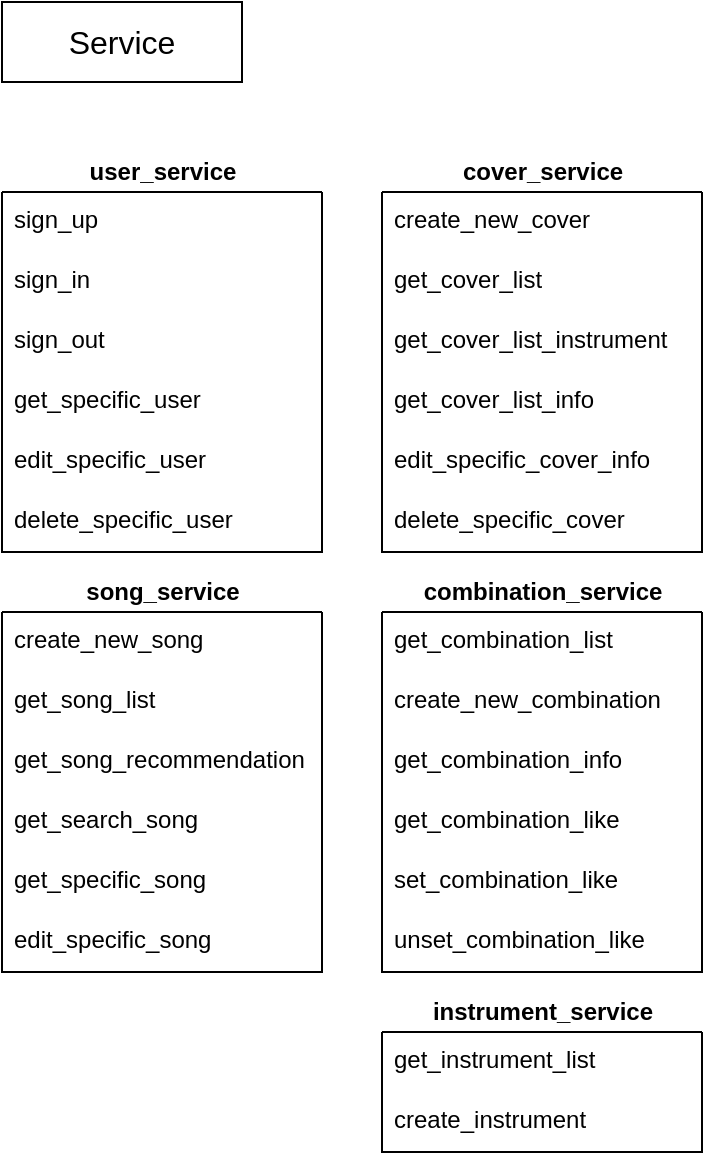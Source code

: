 <mxfile>
    <diagram id="yxfAynj5KHn1HwAmodsz" name="Page-1">
        <mxGraphModel dx="652" dy="929" grid="1" gridSize="10" guides="1" tooltips="1" connect="1" arrows="1" fold="1" page="1" pageScale="1" pageWidth="827" pageHeight="1169" math="0" shadow="0">
            <root>
                <mxCell id="0"/>
                <mxCell id="1" parent="0"/>
                <mxCell id="527" value="&lt;font style=&quot;font-size: 16px&quot;&gt;Service&lt;/font&gt;" style="whiteSpace=wrap;html=1;" parent="1" vertex="1">
                    <mxGeometry x="50" y="85" width="120" height="40" as="geometry"/>
                </mxCell>
                <mxCell id="528" value="&lt;b&gt;cover_service&lt;/b&gt;" style="text;html=1;align=center;verticalAlign=middle;resizable=0;points=[];autosize=1;strokeColor=none;" parent="1" vertex="1">
                    <mxGeometry x="270" y="160" width="100" height="20" as="geometry"/>
                </mxCell>
                <mxCell id="529" value="" style="swimlane;fontStyle=0;childLayout=stackLayout;horizontal=1;startSize=0;horizontalStack=0;resizeParent=1;resizeParentMax=0;resizeLast=0;collapsible=1;marginBottom=0;" parent="1" vertex="1">
                    <mxGeometry x="240" y="390" width="160" height="180" as="geometry">
                        <mxRectangle y="20" width="40" height="26" as="alternateBounds"/>
                    </mxGeometry>
                </mxCell>
                <mxCell id="530" value="get_combination_list" style="text;strokeColor=none;fillColor=none;align=left;verticalAlign=top;spacingLeft=4;spacingRight=4;overflow=hidden;rotatable=0;points=[[0,0.5],[1,0.5]];portConstraint=eastwest;" parent="529" vertex="1">
                    <mxGeometry width="160" height="30" as="geometry"/>
                </mxCell>
                <mxCell id="531" value="create_new_combination" style="text;strokeColor=none;fillColor=none;align=left;verticalAlign=top;spacingLeft=4;spacingRight=4;overflow=hidden;rotatable=0;points=[[0,0.5],[1,0.5]];portConstraint=eastwest;" parent="529" vertex="1">
                    <mxGeometry y="30" width="160" height="30" as="geometry"/>
                </mxCell>
                <mxCell id="532" value="get_combination_info" style="text;strokeColor=none;fillColor=none;align=left;verticalAlign=top;spacingLeft=4;spacingRight=4;overflow=hidden;rotatable=0;points=[[0,0.5],[1,0.5]];portConstraint=eastwest;" parent="529" vertex="1">
                    <mxGeometry y="60" width="160" height="30" as="geometry"/>
                </mxCell>
                <mxCell id="533" value="get_combination_like" style="text;strokeColor=none;fillColor=none;align=left;verticalAlign=top;spacingLeft=4;spacingRight=4;overflow=hidden;rotatable=0;points=[[0,0.5],[1,0.5]];portConstraint=eastwest;" parent="529" vertex="1">
                    <mxGeometry y="90" width="160" height="30" as="geometry"/>
                </mxCell>
                <mxCell id="534" value="set_combination_like" style="text;strokeColor=none;fillColor=none;align=left;verticalAlign=top;spacingLeft=4;spacingRight=4;overflow=hidden;rotatable=0;points=[[0,0.5],[1,0.5]];portConstraint=eastwest;" parent="529" vertex="1">
                    <mxGeometry y="120" width="160" height="30" as="geometry"/>
                </mxCell>
                <mxCell id="535" value="unset_combination_like" style="text;strokeColor=none;fillColor=none;align=left;verticalAlign=top;spacingLeft=4;spacingRight=4;overflow=hidden;rotatable=0;points=[[0,0.5],[1,0.5]];portConstraint=eastwest;" parent="529" vertex="1">
                    <mxGeometry y="150" width="160" height="30" as="geometry"/>
                </mxCell>
                <mxCell id="536" value="&lt;b&gt;combination_service&lt;/b&gt;" style="text;html=1;align=center;verticalAlign=middle;resizable=0;points=[];autosize=1;strokeColor=none;" parent="1" vertex="1">
                    <mxGeometry x="255" y="370" width="130" height="20" as="geometry"/>
                </mxCell>
                <mxCell id="537" value="" style="swimlane;fontStyle=0;childLayout=stackLayout;horizontal=1;startSize=0;horizontalStack=0;resizeParent=1;resizeParentMax=0;resizeLast=0;collapsible=1;marginBottom=0;" parent="1" vertex="1">
                    <mxGeometry x="240" y="600" width="160" height="60" as="geometry">
                        <mxRectangle y="20" width="40" height="26" as="alternateBounds"/>
                    </mxGeometry>
                </mxCell>
                <mxCell id="538" value="get_instrument_list" style="text;strokeColor=none;fillColor=none;align=left;verticalAlign=top;spacingLeft=4;spacingRight=4;overflow=hidden;rotatable=0;points=[[0,0.5],[1,0.5]];portConstraint=eastwest;" parent="537" vertex="1">
                    <mxGeometry width="160" height="30" as="geometry"/>
                </mxCell>
                <mxCell id="539" value="create_instrument" style="text;strokeColor=none;fillColor=none;align=left;verticalAlign=top;spacingLeft=4;spacingRight=4;overflow=hidden;rotatable=0;points=[[0,0.5],[1,0.5]];portConstraint=eastwest;" parent="537" vertex="1">
                    <mxGeometry y="30" width="160" height="30" as="geometry"/>
                </mxCell>
                <mxCell id="540" value="&lt;b&gt;instrument_service&lt;/b&gt;" style="text;html=1;align=center;verticalAlign=middle;resizable=0;points=[];autosize=1;strokeColor=none;" parent="1" vertex="1">
                    <mxGeometry x="255" y="580" width="130" height="20" as="geometry"/>
                </mxCell>
                <mxCell id="541" value="" style="swimlane;fontStyle=0;childLayout=stackLayout;horizontal=1;startSize=0;horizontalStack=0;resizeParent=1;resizeParentMax=0;resizeLast=0;collapsible=1;marginBottom=0;" parent="1" vertex="1">
                    <mxGeometry x="240" y="180" width="160" height="180" as="geometry">
                        <mxRectangle y="20" width="40" height="26" as="alternateBounds"/>
                    </mxGeometry>
                </mxCell>
                <mxCell id="542" value="create_new_cover" style="text;strokeColor=none;fillColor=none;align=left;verticalAlign=top;spacingLeft=4;spacingRight=4;overflow=hidden;rotatable=0;points=[[0,0.5],[1,0.5]];portConstraint=eastwest;" parent="541" vertex="1">
                    <mxGeometry width="160" height="30" as="geometry"/>
                </mxCell>
                <mxCell id="543" value="get_cover_list" style="text;strokeColor=none;fillColor=none;align=left;verticalAlign=top;spacingLeft=4;spacingRight=4;overflow=hidden;rotatable=0;points=[[0,0.5],[1,0.5]];portConstraint=eastwest;" parent="541" vertex="1">
                    <mxGeometry y="30" width="160" height="30" as="geometry"/>
                </mxCell>
                <mxCell id="544" value="get_cover_list_instrument" style="text;strokeColor=none;fillColor=none;align=left;verticalAlign=top;spacingLeft=4;spacingRight=4;overflow=hidden;rotatable=0;points=[[0,0.5],[1,0.5]];portConstraint=eastwest;" parent="541" vertex="1">
                    <mxGeometry y="60" width="160" height="30" as="geometry"/>
                </mxCell>
                <mxCell id="545" value="get_cover_list_info" style="text;strokeColor=none;fillColor=none;align=left;verticalAlign=top;spacingLeft=4;spacingRight=4;overflow=hidden;rotatable=0;points=[[0,0.5],[1,0.5]];portConstraint=eastwest;" parent="541" vertex="1">
                    <mxGeometry y="90" width="160" height="30" as="geometry"/>
                </mxCell>
                <mxCell id="546" value="edit_specific_cover_info" style="text;strokeColor=none;fillColor=none;align=left;verticalAlign=top;spacingLeft=4;spacingRight=4;overflow=hidden;rotatable=0;points=[[0,0.5],[1,0.5]];portConstraint=eastwest;" parent="541" vertex="1">
                    <mxGeometry y="120" width="160" height="30" as="geometry"/>
                </mxCell>
                <mxCell id="547" value="delete_specific_cover" style="text;strokeColor=none;fillColor=none;align=left;verticalAlign=top;spacingLeft=4;spacingRight=4;overflow=hidden;rotatable=0;points=[[0,0.5],[1,0.5]];portConstraint=eastwest;" parent="541" vertex="1">
                    <mxGeometry y="150" width="160" height="30" as="geometry"/>
                </mxCell>
                <mxCell id="548" value="&lt;b&gt;user_service&lt;/b&gt;" style="text;html=1;align=center;verticalAlign=middle;resizable=0;points=[];autosize=1;strokeColor=none;" parent="1" vertex="1">
                    <mxGeometry x="85" y="160" width="90" height="20" as="geometry"/>
                </mxCell>
                <mxCell id="549" value="" style="swimlane;fontStyle=0;childLayout=stackLayout;horizontal=1;startSize=0;horizontalStack=0;resizeParent=1;resizeParentMax=0;resizeLast=0;collapsible=1;marginBottom=0;" parent="1" vertex="1">
                    <mxGeometry x="50" y="180" width="160" height="180" as="geometry">
                        <mxRectangle y="20" width="40" height="26" as="alternateBounds"/>
                    </mxGeometry>
                </mxCell>
                <mxCell id="550" value="sign_up" style="text;strokeColor=none;fillColor=none;align=left;verticalAlign=top;spacingLeft=4;spacingRight=4;overflow=hidden;rotatable=0;points=[[0,0.5],[1,0.5]];portConstraint=eastwest;" parent="549" vertex="1">
                    <mxGeometry width="160" height="30" as="geometry"/>
                </mxCell>
                <mxCell id="551" value="sign_in" style="text;strokeColor=none;fillColor=none;align=left;verticalAlign=top;spacingLeft=4;spacingRight=4;overflow=hidden;rotatable=0;points=[[0,0.5],[1,0.5]];portConstraint=eastwest;" parent="549" vertex="1">
                    <mxGeometry y="30" width="160" height="30" as="geometry"/>
                </mxCell>
                <mxCell id="552" value="sign_out" style="text;strokeColor=none;fillColor=none;align=left;verticalAlign=top;spacingLeft=4;spacingRight=4;overflow=hidden;rotatable=0;points=[[0,0.5],[1,0.5]];portConstraint=eastwest;" parent="549" vertex="1">
                    <mxGeometry y="60" width="160" height="30" as="geometry"/>
                </mxCell>
                <mxCell id="553" value="get_specific_user" style="text;strokeColor=none;fillColor=none;align=left;verticalAlign=top;spacingLeft=4;spacingRight=4;overflow=hidden;rotatable=0;points=[[0,0.5],[1,0.5]];portConstraint=eastwest;" parent="549" vertex="1">
                    <mxGeometry y="90" width="160" height="30" as="geometry"/>
                </mxCell>
                <mxCell id="554" value="edit_specific_user" style="text;strokeColor=none;fillColor=none;align=left;verticalAlign=top;spacingLeft=4;spacingRight=4;overflow=hidden;rotatable=0;points=[[0,0.5],[1,0.5]];portConstraint=eastwest;" parent="549" vertex="1">
                    <mxGeometry y="120" width="160" height="30" as="geometry"/>
                </mxCell>
                <mxCell id="555" value="delete_specific_user" style="text;strokeColor=none;fillColor=none;align=left;verticalAlign=top;spacingLeft=4;spacingRight=4;overflow=hidden;rotatable=0;points=[[0,0.5],[1,0.5]];portConstraint=eastwest;" parent="549" vertex="1">
                    <mxGeometry y="150" width="160" height="30" as="geometry"/>
                </mxCell>
                <mxCell id="556" value="&lt;b&gt;song_service&lt;/b&gt;" style="text;html=1;align=center;verticalAlign=middle;resizable=0;points=[];autosize=1;strokeColor=none;" parent="1" vertex="1">
                    <mxGeometry x="85" y="370" width="90" height="20" as="geometry"/>
                </mxCell>
                <mxCell id="557" value="" style="swimlane;fontStyle=0;childLayout=stackLayout;horizontal=1;startSize=0;horizontalStack=0;resizeParent=1;resizeParentMax=0;resizeLast=0;collapsible=1;marginBottom=0;" parent="1" vertex="1">
                    <mxGeometry x="50" y="390" width="160" height="180" as="geometry">
                        <mxRectangle y="20" width="40" height="26" as="alternateBounds"/>
                    </mxGeometry>
                </mxCell>
                <mxCell id="558" value="create_new_song" style="text;strokeColor=none;fillColor=none;align=left;verticalAlign=top;spacingLeft=4;spacingRight=4;overflow=hidden;rotatable=0;points=[[0,0.5],[1,0.5]];portConstraint=eastwest;" parent="557" vertex="1">
                    <mxGeometry width="160" height="30" as="geometry"/>
                </mxCell>
                <mxCell id="559" value="get_song_list" style="text;strokeColor=none;fillColor=none;align=left;verticalAlign=top;spacingLeft=4;spacingRight=4;overflow=hidden;rotatable=0;points=[[0,0.5],[1,0.5]];portConstraint=eastwest;" parent="557" vertex="1">
                    <mxGeometry y="30" width="160" height="30" as="geometry"/>
                </mxCell>
                <mxCell id="560" value="get_song_recommendation" style="text;strokeColor=none;fillColor=none;align=left;verticalAlign=top;spacingLeft=4;spacingRight=4;overflow=hidden;rotatable=0;points=[[0,0.5],[1,0.5]];portConstraint=eastwest;" parent="557" vertex="1">
                    <mxGeometry y="60" width="160" height="30" as="geometry"/>
                </mxCell>
                <mxCell id="561" value="get_search_song" style="text;strokeColor=none;fillColor=none;align=left;verticalAlign=top;spacingLeft=4;spacingRight=4;overflow=hidden;rotatable=0;points=[[0,0.5],[1,0.5]];portConstraint=eastwest;" parent="557" vertex="1">
                    <mxGeometry y="90" width="160" height="30" as="geometry"/>
                </mxCell>
                <mxCell id="562" value="get_specific_song" style="text;strokeColor=none;fillColor=none;align=left;verticalAlign=top;spacingLeft=4;spacingRight=4;overflow=hidden;rotatable=0;points=[[0,0.5],[1,0.5]];portConstraint=eastwest;" parent="557" vertex="1">
                    <mxGeometry y="120" width="160" height="30" as="geometry"/>
                </mxCell>
                <mxCell id="563" value="edit_specific_song" style="text;strokeColor=none;fillColor=none;align=left;verticalAlign=top;spacingLeft=4;spacingRight=4;overflow=hidden;rotatable=0;points=[[0,0.5],[1,0.5]];portConstraint=eastwest;" parent="557" vertex="1">
                    <mxGeometry y="150" width="160" height="30" as="geometry"/>
                </mxCell>
            </root>
        </mxGraphModel>
    </diagram>
</mxfile>